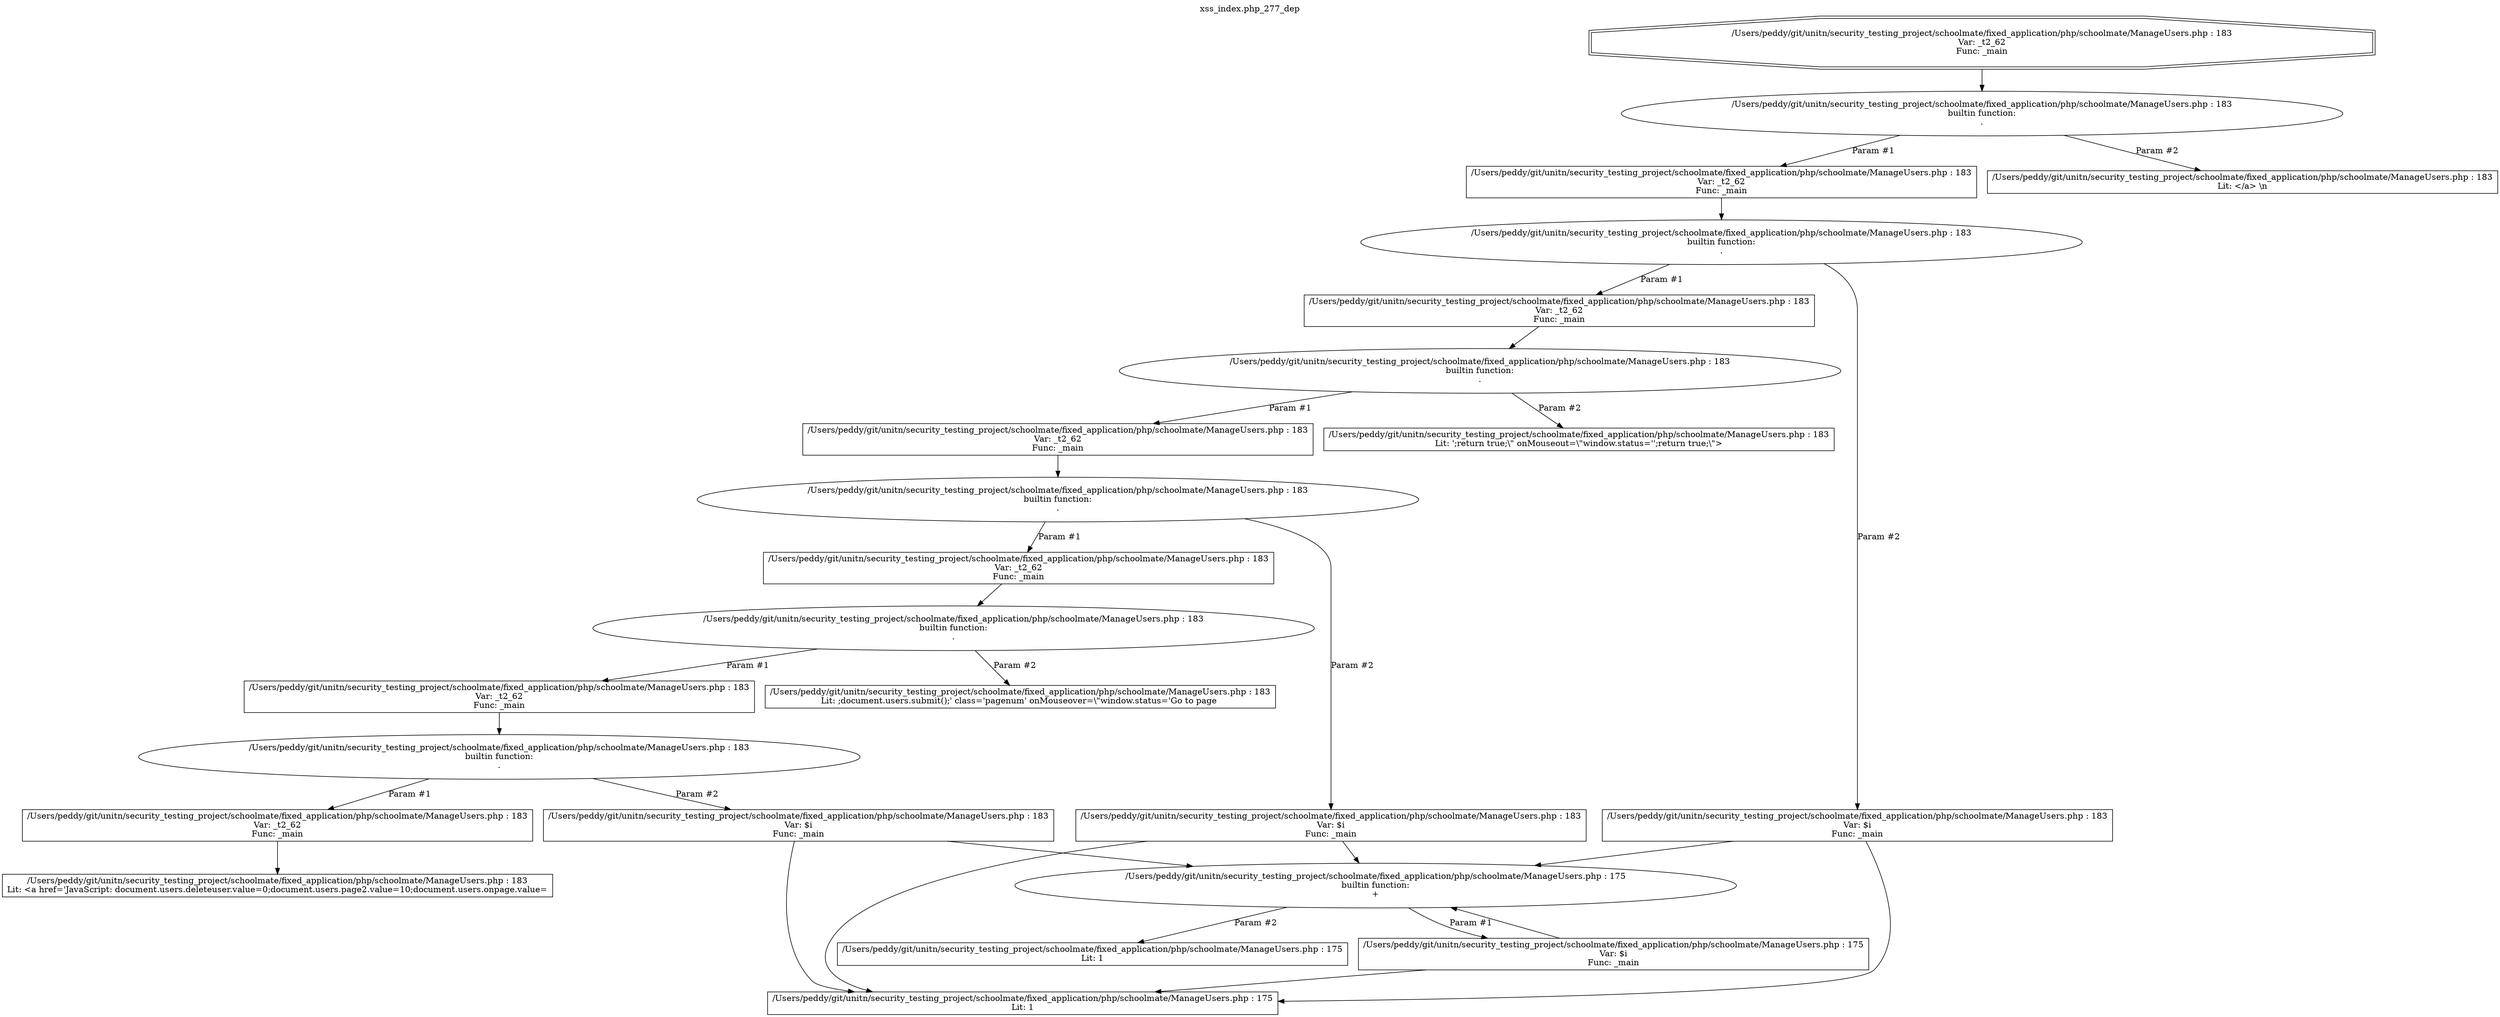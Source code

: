 digraph cfg {
  label="xss_index.php_277_dep";
  labelloc=t;
  n1 [shape=doubleoctagon, label="/Users/peddy/git/unitn/security_testing_project/schoolmate/fixed_application/php/schoolmate/ManageUsers.php : 183\nVar: _t2_62\nFunc: _main\n"];
  n2 [shape=ellipse, label="/Users/peddy/git/unitn/security_testing_project/schoolmate/fixed_application/php/schoolmate/ManageUsers.php : 183\nbuiltin function:\n.\n"];
  n3 [shape=box, label="/Users/peddy/git/unitn/security_testing_project/schoolmate/fixed_application/php/schoolmate/ManageUsers.php : 183\nVar: _t2_62\nFunc: _main\n"];
  n4 [shape=ellipse, label="/Users/peddy/git/unitn/security_testing_project/schoolmate/fixed_application/php/schoolmate/ManageUsers.php : 183\nbuiltin function:\n.\n"];
  n5 [shape=box, label="/Users/peddy/git/unitn/security_testing_project/schoolmate/fixed_application/php/schoolmate/ManageUsers.php : 183\nVar: _t2_62\nFunc: _main\n"];
  n6 [shape=ellipse, label="/Users/peddy/git/unitn/security_testing_project/schoolmate/fixed_application/php/schoolmate/ManageUsers.php : 183\nbuiltin function:\n.\n"];
  n7 [shape=box, label="/Users/peddy/git/unitn/security_testing_project/schoolmate/fixed_application/php/schoolmate/ManageUsers.php : 183\nVar: _t2_62\nFunc: _main\n"];
  n8 [shape=ellipse, label="/Users/peddy/git/unitn/security_testing_project/schoolmate/fixed_application/php/schoolmate/ManageUsers.php : 183\nbuiltin function:\n.\n"];
  n9 [shape=box, label="/Users/peddy/git/unitn/security_testing_project/schoolmate/fixed_application/php/schoolmate/ManageUsers.php : 183\nVar: _t2_62\nFunc: _main\n"];
  n10 [shape=ellipse, label="/Users/peddy/git/unitn/security_testing_project/schoolmate/fixed_application/php/schoolmate/ManageUsers.php : 183\nbuiltin function:\n.\n"];
  n11 [shape=box, label="/Users/peddy/git/unitn/security_testing_project/schoolmate/fixed_application/php/schoolmate/ManageUsers.php : 183\nVar: _t2_62\nFunc: _main\n"];
  n12 [shape=ellipse, label="/Users/peddy/git/unitn/security_testing_project/schoolmate/fixed_application/php/schoolmate/ManageUsers.php : 183\nbuiltin function:\n.\n"];
  n13 [shape=box, label="/Users/peddy/git/unitn/security_testing_project/schoolmate/fixed_application/php/schoolmate/ManageUsers.php : 183\nVar: _t2_62\nFunc: _main\n"];
  n14 [shape=box, label="/Users/peddy/git/unitn/security_testing_project/schoolmate/fixed_application/php/schoolmate/ManageUsers.php : 183\nLit: <a href='JavaScript: document.users.deleteuser.value=0;document.users.page2.value=10;document.users.onpage.value=\n"];
  n15 [shape=box, label="/Users/peddy/git/unitn/security_testing_project/schoolmate/fixed_application/php/schoolmate/ManageUsers.php : 183\nVar: $i\nFunc: _main\n"];
  n16 [shape=box, label="/Users/peddy/git/unitn/security_testing_project/schoolmate/fixed_application/php/schoolmate/ManageUsers.php : 175\nLit: 1\n"];
  n17 [shape=ellipse, label="/Users/peddy/git/unitn/security_testing_project/schoolmate/fixed_application/php/schoolmate/ManageUsers.php : 175\nbuiltin function:\n+\n"];
  n18 [shape=box, label="/Users/peddy/git/unitn/security_testing_project/schoolmate/fixed_application/php/schoolmate/ManageUsers.php : 175\nVar: $i\nFunc: _main\n"];
  n19 [shape=box, label="/Users/peddy/git/unitn/security_testing_project/schoolmate/fixed_application/php/schoolmate/ManageUsers.php : 175\nLit: 1\n"];
  n20 [shape=box, label="/Users/peddy/git/unitn/security_testing_project/schoolmate/fixed_application/php/schoolmate/ManageUsers.php : 183\nLit: ;document.users.submit();' class='pagenum' onMouseover=\\\"window.status='Go to page \n"];
  n21 [shape=box, label="/Users/peddy/git/unitn/security_testing_project/schoolmate/fixed_application/php/schoolmate/ManageUsers.php : 183\nVar: $i\nFunc: _main\n"];
  n22 [shape=box, label="/Users/peddy/git/unitn/security_testing_project/schoolmate/fixed_application/php/schoolmate/ManageUsers.php : 183\nLit: ';return true;\\\" onMouseout=\\\"window.status='';return true;\\\">\n"];
  n23 [shape=box, label="/Users/peddy/git/unitn/security_testing_project/schoolmate/fixed_application/php/schoolmate/ManageUsers.php : 183\nVar: $i\nFunc: _main\n"];
  n24 [shape=box, label="/Users/peddy/git/unitn/security_testing_project/schoolmate/fixed_application/php/schoolmate/ManageUsers.php : 183\nLit: </a>&nbsp;\\n\n"];
  n1 -> n2;
  n3 -> n4;
  n5 -> n6;
  n7 -> n8;
  n9 -> n10;
  n11 -> n12;
  n13 -> n14;
  n12 -> n13[label="Param #1"];
  n12 -> n15[label="Param #2"];
  n15 -> n16;
  n15 -> n17;
  n18 -> n16;
  n18 -> n17;
  n17 -> n18[label="Param #1"];
  n17 -> n19[label="Param #2"];
  n10 -> n11[label="Param #1"];
  n10 -> n20[label="Param #2"];
  n8 -> n9[label="Param #1"];
  n8 -> n21[label="Param #2"];
  n21 -> n16;
  n21 -> n17;
  n6 -> n7[label="Param #1"];
  n6 -> n22[label="Param #2"];
  n4 -> n5[label="Param #1"];
  n4 -> n23[label="Param #2"];
  n23 -> n16;
  n23 -> n17;
  n2 -> n3[label="Param #1"];
  n2 -> n24[label="Param #2"];
}
